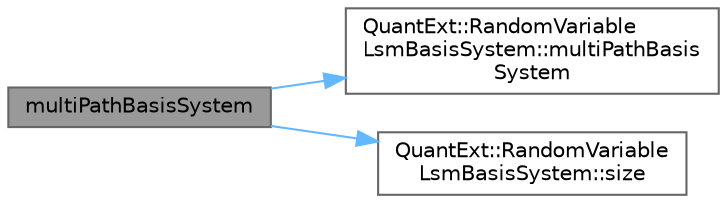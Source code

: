 digraph "multiPathBasisSystem"
{
 // INTERACTIVE_SVG=YES
 // LATEX_PDF_SIZE
  bgcolor="transparent";
  edge [fontname=Helvetica,fontsize=10,labelfontname=Helvetica,labelfontsize=10];
  node [fontname=Helvetica,fontsize=10,shape=box,height=0.2,width=0.4];
  rankdir="LR";
  Node1 [label="multiPathBasisSystem",height=0.2,width=0.4,color="gray40", fillcolor="grey60", style="filled", fontcolor="black",tooltip=" "];
  Node1 -> Node2 [color="steelblue1",style="solid"];
  Node2 [label="QuantExt::RandomVariable\lLsmBasisSystem::multiPathBasis\lSystem",height=0.2,width=0.4,color="grey40", fillcolor="white", style="filled",URL="C:/dev/ORE/documentation/QuantExt/doc/quantext.tag$class_quant_ext_1_1_random_variable_lsm_basis_system.html#afda64cfa2cd7fc1e3687b0b960048c70",tooltip=" "];
  Node1 -> Node3 [color="steelblue1",style="solid"];
  Node3 [label="QuantExt::RandomVariable\lLsmBasisSystem::size",height=0.2,width=0.4,color="grey40", fillcolor="white", style="filled",URL="C:/dev/ORE/documentation/QuantExt/doc/quantext.tag$class_quant_ext_1_1_random_variable_lsm_basis_system.html#ad716230a0629423ed1ce9b369d5ec302",tooltip=" "];
}
